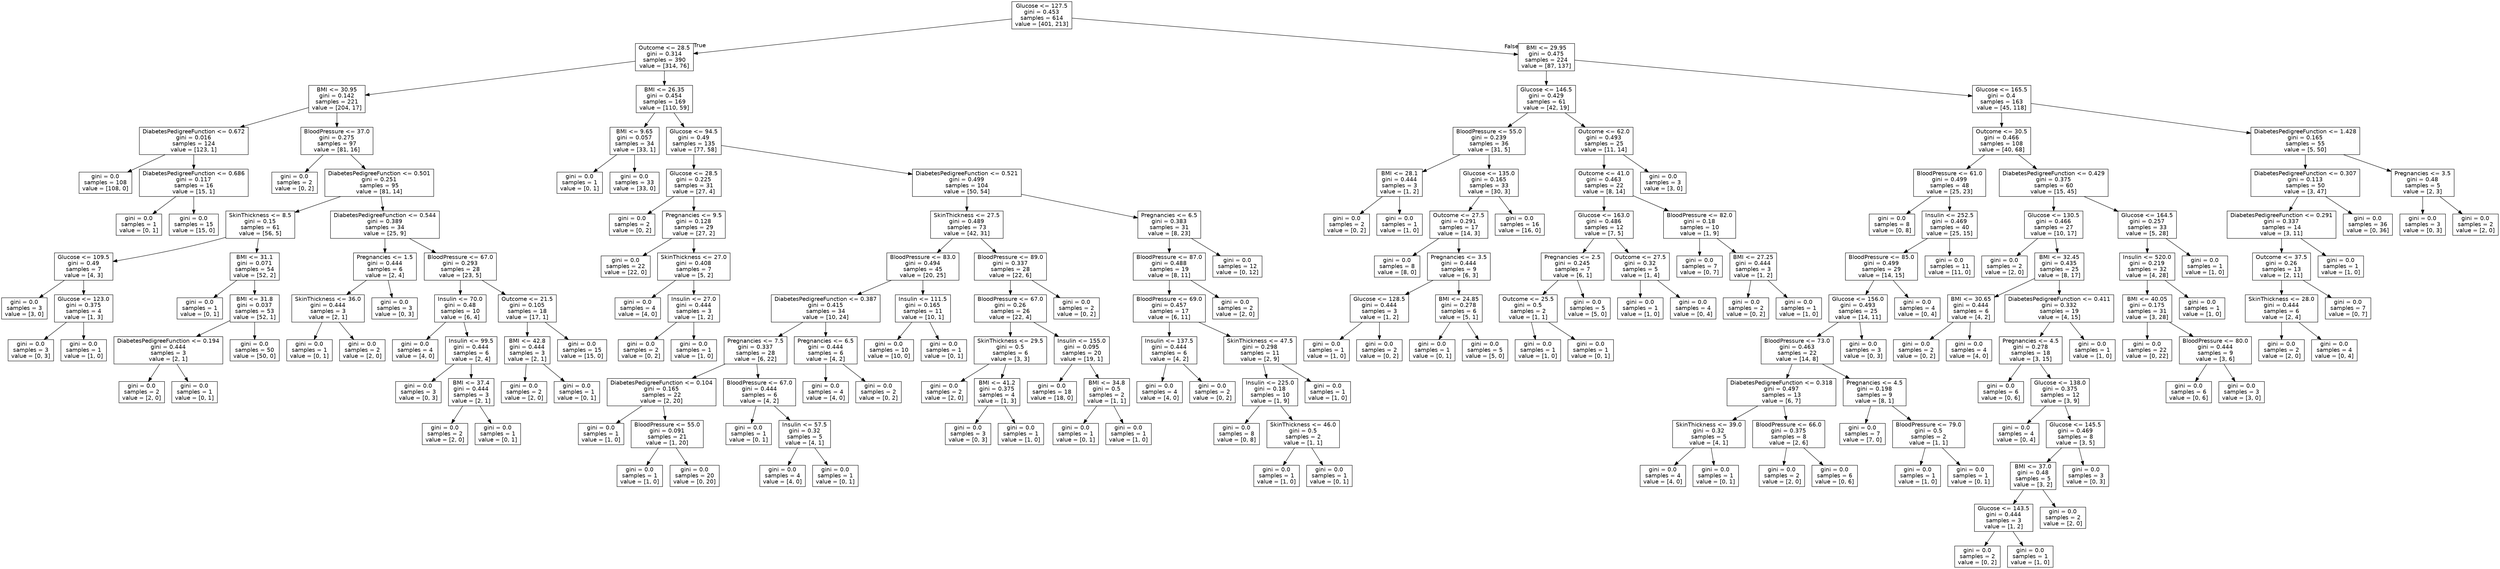 digraph Tree {
node [shape=box, fontname="helvetica"] ;
edge [fontname="helvetica"] ;
0 [label="Glucose <= 127.5\ngini = 0.453\nsamples = 614\nvalue = [401, 213]"] ;
1 [label="Outcome <= 28.5\ngini = 0.314\nsamples = 390\nvalue = [314, 76]"] ;
0 -> 1 [labeldistance=2.5, labelangle=45, headlabel="True"] ;
2 [label="BMI <= 30.95\ngini = 0.142\nsamples = 221\nvalue = [204, 17]"] ;
1 -> 2 ;
3 [label="DiabetesPedigreeFunction <= 0.672\ngini = 0.016\nsamples = 124\nvalue = [123, 1]"] ;
2 -> 3 ;
4 [label="gini = 0.0\nsamples = 108\nvalue = [108, 0]"] ;
3 -> 4 ;
5 [label="DiabetesPedigreeFunction <= 0.686\ngini = 0.117\nsamples = 16\nvalue = [15, 1]"] ;
3 -> 5 ;
6 [label="gini = 0.0\nsamples = 1\nvalue = [0, 1]"] ;
5 -> 6 ;
7 [label="gini = 0.0\nsamples = 15\nvalue = [15, 0]"] ;
5 -> 7 ;
8 [label="BloodPressure <= 37.0\ngini = 0.275\nsamples = 97\nvalue = [81, 16]"] ;
2 -> 8 ;
9 [label="gini = 0.0\nsamples = 2\nvalue = [0, 2]"] ;
8 -> 9 ;
10 [label="DiabetesPedigreeFunction <= 0.501\ngini = 0.251\nsamples = 95\nvalue = [81, 14]"] ;
8 -> 10 ;
11 [label="SkinThickness <= 8.5\ngini = 0.15\nsamples = 61\nvalue = [56, 5]"] ;
10 -> 11 ;
12 [label="Glucose <= 109.5\ngini = 0.49\nsamples = 7\nvalue = [4, 3]"] ;
11 -> 12 ;
13 [label="gini = 0.0\nsamples = 3\nvalue = [3, 0]"] ;
12 -> 13 ;
14 [label="Glucose <= 123.0\ngini = 0.375\nsamples = 4\nvalue = [1, 3]"] ;
12 -> 14 ;
15 [label="gini = 0.0\nsamples = 3\nvalue = [0, 3]"] ;
14 -> 15 ;
16 [label="gini = 0.0\nsamples = 1\nvalue = [1, 0]"] ;
14 -> 16 ;
17 [label="BMI <= 31.1\ngini = 0.071\nsamples = 54\nvalue = [52, 2]"] ;
11 -> 17 ;
18 [label="gini = 0.0\nsamples = 1\nvalue = [0, 1]"] ;
17 -> 18 ;
19 [label="BMI <= 31.8\ngini = 0.037\nsamples = 53\nvalue = [52, 1]"] ;
17 -> 19 ;
20 [label="DiabetesPedigreeFunction <= 0.194\ngini = 0.444\nsamples = 3\nvalue = [2, 1]"] ;
19 -> 20 ;
21 [label="gini = 0.0\nsamples = 2\nvalue = [2, 0]"] ;
20 -> 21 ;
22 [label="gini = 0.0\nsamples = 1\nvalue = [0, 1]"] ;
20 -> 22 ;
23 [label="gini = 0.0\nsamples = 50\nvalue = [50, 0]"] ;
19 -> 23 ;
24 [label="DiabetesPedigreeFunction <= 0.544\ngini = 0.389\nsamples = 34\nvalue = [25, 9]"] ;
10 -> 24 ;
25 [label="Pregnancies <= 1.5\ngini = 0.444\nsamples = 6\nvalue = [2, 4]"] ;
24 -> 25 ;
26 [label="SkinThickness <= 36.0\ngini = 0.444\nsamples = 3\nvalue = [2, 1]"] ;
25 -> 26 ;
27 [label="gini = 0.0\nsamples = 1\nvalue = [0, 1]"] ;
26 -> 27 ;
28 [label="gini = 0.0\nsamples = 2\nvalue = [2, 0]"] ;
26 -> 28 ;
29 [label="gini = 0.0\nsamples = 3\nvalue = [0, 3]"] ;
25 -> 29 ;
30 [label="BloodPressure <= 67.0\ngini = 0.293\nsamples = 28\nvalue = [23, 5]"] ;
24 -> 30 ;
31 [label="Insulin <= 70.0\ngini = 0.48\nsamples = 10\nvalue = [6, 4]"] ;
30 -> 31 ;
32 [label="gini = 0.0\nsamples = 4\nvalue = [4, 0]"] ;
31 -> 32 ;
33 [label="Insulin <= 99.5\ngini = 0.444\nsamples = 6\nvalue = [2, 4]"] ;
31 -> 33 ;
34 [label="gini = 0.0\nsamples = 3\nvalue = [0, 3]"] ;
33 -> 34 ;
35 [label="BMI <= 37.4\ngini = 0.444\nsamples = 3\nvalue = [2, 1]"] ;
33 -> 35 ;
36 [label="gini = 0.0\nsamples = 2\nvalue = [2, 0]"] ;
35 -> 36 ;
37 [label="gini = 0.0\nsamples = 1\nvalue = [0, 1]"] ;
35 -> 37 ;
38 [label="Outcome <= 21.5\ngini = 0.105\nsamples = 18\nvalue = [17, 1]"] ;
30 -> 38 ;
39 [label="BMI <= 42.8\ngini = 0.444\nsamples = 3\nvalue = [2, 1]"] ;
38 -> 39 ;
40 [label="gini = 0.0\nsamples = 2\nvalue = [2, 0]"] ;
39 -> 40 ;
41 [label="gini = 0.0\nsamples = 1\nvalue = [0, 1]"] ;
39 -> 41 ;
42 [label="gini = 0.0\nsamples = 15\nvalue = [15, 0]"] ;
38 -> 42 ;
43 [label="BMI <= 26.35\ngini = 0.454\nsamples = 169\nvalue = [110, 59]"] ;
1 -> 43 ;
44 [label="BMI <= 9.65\ngini = 0.057\nsamples = 34\nvalue = [33, 1]"] ;
43 -> 44 ;
45 [label="gini = 0.0\nsamples = 1\nvalue = [0, 1]"] ;
44 -> 45 ;
46 [label="gini = 0.0\nsamples = 33\nvalue = [33, 0]"] ;
44 -> 46 ;
47 [label="Glucose <= 94.5\ngini = 0.49\nsamples = 135\nvalue = [77, 58]"] ;
43 -> 47 ;
48 [label="Glucose <= 28.5\ngini = 0.225\nsamples = 31\nvalue = [27, 4]"] ;
47 -> 48 ;
49 [label="gini = 0.0\nsamples = 2\nvalue = [0, 2]"] ;
48 -> 49 ;
50 [label="Pregnancies <= 9.5\ngini = 0.128\nsamples = 29\nvalue = [27, 2]"] ;
48 -> 50 ;
51 [label="gini = 0.0\nsamples = 22\nvalue = [22, 0]"] ;
50 -> 51 ;
52 [label="SkinThickness <= 27.0\ngini = 0.408\nsamples = 7\nvalue = [5, 2]"] ;
50 -> 52 ;
53 [label="gini = 0.0\nsamples = 4\nvalue = [4, 0]"] ;
52 -> 53 ;
54 [label="Insulin <= 27.0\ngini = 0.444\nsamples = 3\nvalue = [1, 2]"] ;
52 -> 54 ;
55 [label="gini = 0.0\nsamples = 2\nvalue = [0, 2]"] ;
54 -> 55 ;
56 [label="gini = 0.0\nsamples = 1\nvalue = [1, 0]"] ;
54 -> 56 ;
57 [label="DiabetesPedigreeFunction <= 0.521\ngini = 0.499\nsamples = 104\nvalue = [50, 54]"] ;
47 -> 57 ;
58 [label="SkinThickness <= 27.5\ngini = 0.489\nsamples = 73\nvalue = [42, 31]"] ;
57 -> 58 ;
59 [label="BloodPressure <= 83.0\ngini = 0.494\nsamples = 45\nvalue = [20, 25]"] ;
58 -> 59 ;
60 [label="DiabetesPedigreeFunction <= 0.387\ngini = 0.415\nsamples = 34\nvalue = [10, 24]"] ;
59 -> 60 ;
61 [label="Pregnancies <= 7.5\ngini = 0.337\nsamples = 28\nvalue = [6, 22]"] ;
60 -> 61 ;
62 [label="DiabetesPedigreeFunction <= 0.104\ngini = 0.165\nsamples = 22\nvalue = [2, 20]"] ;
61 -> 62 ;
63 [label="gini = 0.0\nsamples = 1\nvalue = [1, 0]"] ;
62 -> 63 ;
64 [label="BloodPressure <= 55.0\ngini = 0.091\nsamples = 21\nvalue = [1, 20]"] ;
62 -> 64 ;
65 [label="gini = 0.0\nsamples = 1\nvalue = [1, 0]"] ;
64 -> 65 ;
66 [label="gini = 0.0\nsamples = 20\nvalue = [0, 20]"] ;
64 -> 66 ;
67 [label="BloodPressure <= 67.0\ngini = 0.444\nsamples = 6\nvalue = [4, 2]"] ;
61 -> 67 ;
68 [label="gini = 0.0\nsamples = 1\nvalue = [0, 1]"] ;
67 -> 68 ;
69 [label="Insulin <= 57.5\ngini = 0.32\nsamples = 5\nvalue = [4, 1]"] ;
67 -> 69 ;
70 [label="gini = 0.0\nsamples = 4\nvalue = [4, 0]"] ;
69 -> 70 ;
71 [label="gini = 0.0\nsamples = 1\nvalue = [0, 1]"] ;
69 -> 71 ;
72 [label="Pregnancies <= 6.5\ngini = 0.444\nsamples = 6\nvalue = [4, 2]"] ;
60 -> 72 ;
73 [label="gini = 0.0\nsamples = 4\nvalue = [4, 0]"] ;
72 -> 73 ;
74 [label="gini = 0.0\nsamples = 2\nvalue = [0, 2]"] ;
72 -> 74 ;
75 [label="Insulin <= 111.5\ngini = 0.165\nsamples = 11\nvalue = [10, 1]"] ;
59 -> 75 ;
76 [label="gini = 0.0\nsamples = 10\nvalue = [10, 0]"] ;
75 -> 76 ;
77 [label="gini = 0.0\nsamples = 1\nvalue = [0, 1]"] ;
75 -> 77 ;
78 [label="BloodPressure <= 89.0\ngini = 0.337\nsamples = 28\nvalue = [22, 6]"] ;
58 -> 78 ;
79 [label="BloodPressure <= 67.0\ngini = 0.26\nsamples = 26\nvalue = [22, 4]"] ;
78 -> 79 ;
80 [label="SkinThickness <= 29.5\ngini = 0.5\nsamples = 6\nvalue = [3, 3]"] ;
79 -> 80 ;
81 [label="gini = 0.0\nsamples = 2\nvalue = [2, 0]"] ;
80 -> 81 ;
82 [label="BMI <= 41.2\ngini = 0.375\nsamples = 4\nvalue = [1, 3]"] ;
80 -> 82 ;
83 [label="gini = 0.0\nsamples = 3\nvalue = [0, 3]"] ;
82 -> 83 ;
84 [label="gini = 0.0\nsamples = 1\nvalue = [1, 0]"] ;
82 -> 84 ;
85 [label="Insulin <= 155.0\ngini = 0.095\nsamples = 20\nvalue = [19, 1]"] ;
79 -> 85 ;
86 [label="gini = 0.0\nsamples = 18\nvalue = [18, 0]"] ;
85 -> 86 ;
87 [label="BMI <= 34.8\ngini = 0.5\nsamples = 2\nvalue = [1, 1]"] ;
85 -> 87 ;
88 [label="gini = 0.0\nsamples = 1\nvalue = [0, 1]"] ;
87 -> 88 ;
89 [label="gini = 0.0\nsamples = 1\nvalue = [1, 0]"] ;
87 -> 89 ;
90 [label="gini = 0.0\nsamples = 2\nvalue = [0, 2]"] ;
78 -> 90 ;
91 [label="Pregnancies <= 6.5\ngini = 0.383\nsamples = 31\nvalue = [8, 23]"] ;
57 -> 91 ;
92 [label="BloodPressure <= 87.0\ngini = 0.488\nsamples = 19\nvalue = [8, 11]"] ;
91 -> 92 ;
93 [label="BloodPressure <= 69.0\ngini = 0.457\nsamples = 17\nvalue = [6, 11]"] ;
92 -> 93 ;
94 [label="Insulin <= 137.5\ngini = 0.444\nsamples = 6\nvalue = [4, 2]"] ;
93 -> 94 ;
95 [label="gini = 0.0\nsamples = 4\nvalue = [4, 0]"] ;
94 -> 95 ;
96 [label="gini = 0.0\nsamples = 2\nvalue = [0, 2]"] ;
94 -> 96 ;
97 [label="SkinThickness <= 47.5\ngini = 0.298\nsamples = 11\nvalue = [2, 9]"] ;
93 -> 97 ;
98 [label="Insulin <= 225.0\ngini = 0.18\nsamples = 10\nvalue = [1, 9]"] ;
97 -> 98 ;
99 [label="gini = 0.0\nsamples = 8\nvalue = [0, 8]"] ;
98 -> 99 ;
100 [label="SkinThickness <= 46.0\ngini = 0.5\nsamples = 2\nvalue = [1, 1]"] ;
98 -> 100 ;
101 [label="gini = 0.0\nsamples = 1\nvalue = [1, 0]"] ;
100 -> 101 ;
102 [label="gini = 0.0\nsamples = 1\nvalue = [0, 1]"] ;
100 -> 102 ;
103 [label="gini = 0.0\nsamples = 1\nvalue = [1, 0]"] ;
97 -> 103 ;
104 [label="gini = 0.0\nsamples = 2\nvalue = [2, 0]"] ;
92 -> 104 ;
105 [label="gini = 0.0\nsamples = 12\nvalue = [0, 12]"] ;
91 -> 105 ;
106 [label="BMI <= 29.95\ngini = 0.475\nsamples = 224\nvalue = [87, 137]"] ;
0 -> 106 [labeldistance=2.5, labelangle=-45, headlabel="False"] ;
107 [label="Glucose <= 146.5\ngini = 0.429\nsamples = 61\nvalue = [42, 19]"] ;
106 -> 107 ;
108 [label="BloodPressure <= 55.0\ngini = 0.239\nsamples = 36\nvalue = [31, 5]"] ;
107 -> 108 ;
109 [label="BMI <= 28.1\ngini = 0.444\nsamples = 3\nvalue = [1, 2]"] ;
108 -> 109 ;
110 [label="gini = 0.0\nsamples = 2\nvalue = [0, 2]"] ;
109 -> 110 ;
111 [label="gini = 0.0\nsamples = 1\nvalue = [1, 0]"] ;
109 -> 111 ;
112 [label="Glucose <= 135.0\ngini = 0.165\nsamples = 33\nvalue = [30, 3]"] ;
108 -> 112 ;
113 [label="Outcome <= 27.5\ngini = 0.291\nsamples = 17\nvalue = [14, 3]"] ;
112 -> 113 ;
114 [label="gini = 0.0\nsamples = 8\nvalue = [8, 0]"] ;
113 -> 114 ;
115 [label="Pregnancies <= 3.5\ngini = 0.444\nsamples = 9\nvalue = [6, 3]"] ;
113 -> 115 ;
116 [label="Glucose <= 128.5\ngini = 0.444\nsamples = 3\nvalue = [1, 2]"] ;
115 -> 116 ;
117 [label="gini = 0.0\nsamples = 1\nvalue = [1, 0]"] ;
116 -> 117 ;
118 [label="gini = 0.0\nsamples = 2\nvalue = [0, 2]"] ;
116 -> 118 ;
119 [label="BMI <= 24.85\ngini = 0.278\nsamples = 6\nvalue = [5, 1]"] ;
115 -> 119 ;
120 [label="gini = 0.0\nsamples = 1\nvalue = [0, 1]"] ;
119 -> 120 ;
121 [label="gini = 0.0\nsamples = 5\nvalue = [5, 0]"] ;
119 -> 121 ;
122 [label="gini = 0.0\nsamples = 16\nvalue = [16, 0]"] ;
112 -> 122 ;
123 [label="Outcome <= 62.0\ngini = 0.493\nsamples = 25\nvalue = [11, 14]"] ;
107 -> 123 ;
124 [label="Outcome <= 41.0\ngini = 0.463\nsamples = 22\nvalue = [8, 14]"] ;
123 -> 124 ;
125 [label="Glucose <= 163.0\ngini = 0.486\nsamples = 12\nvalue = [7, 5]"] ;
124 -> 125 ;
126 [label="Pregnancies <= 2.5\ngini = 0.245\nsamples = 7\nvalue = [6, 1]"] ;
125 -> 126 ;
127 [label="Outcome <= 25.5\ngini = 0.5\nsamples = 2\nvalue = [1, 1]"] ;
126 -> 127 ;
128 [label="gini = 0.0\nsamples = 1\nvalue = [1, 0]"] ;
127 -> 128 ;
129 [label="gini = 0.0\nsamples = 1\nvalue = [0, 1]"] ;
127 -> 129 ;
130 [label="gini = 0.0\nsamples = 5\nvalue = [5, 0]"] ;
126 -> 130 ;
131 [label="Outcome <= 27.5\ngini = 0.32\nsamples = 5\nvalue = [1, 4]"] ;
125 -> 131 ;
132 [label="gini = 0.0\nsamples = 1\nvalue = [1, 0]"] ;
131 -> 132 ;
133 [label="gini = 0.0\nsamples = 4\nvalue = [0, 4]"] ;
131 -> 133 ;
134 [label="BloodPressure <= 82.0\ngini = 0.18\nsamples = 10\nvalue = [1, 9]"] ;
124 -> 134 ;
135 [label="gini = 0.0\nsamples = 7\nvalue = [0, 7]"] ;
134 -> 135 ;
136 [label="BMI <= 27.25\ngini = 0.444\nsamples = 3\nvalue = [1, 2]"] ;
134 -> 136 ;
137 [label="gini = 0.0\nsamples = 2\nvalue = [0, 2]"] ;
136 -> 137 ;
138 [label="gini = 0.0\nsamples = 1\nvalue = [1, 0]"] ;
136 -> 138 ;
139 [label="gini = 0.0\nsamples = 3\nvalue = [3, 0]"] ;
123 -> 139 ;
140 [label="Glucose <= 165.5\ngini = 0.4\nsamples = 163\nvalue = [45, 118]"] ;
106 -> 140 ;
141 [label="Outcome <= 30.5\ngini = 0.466\nsamples = 108\nvalue = [40, 68]"] ;
140 -> 141 ;
142 [label="BloodPressure <= 61.0\ngini = 0.499\nsamples = 48\nvalue = [25, 23]"] ;
141 -> 142 ;
143 [label="gini = 0.0\nsamples = 8\nvalue = [0, 8]"] ;
142 -> 143 ;
144 [label="Insulin <= 252.5\ngini = 0.469\nsamples = 40\nvalue = [25, 15]"] ;
142 -> 144 ;
145 [label="BloodPressure <= 85.0\ngini = 0.499\nsamples = 29\nvalue = [14, 15]"] ;
144 -> 145 ;
146 [label="Glucose <= 156.0\ngini = 0.493\nsamples = 25\nvalue = [14, 11]"] ;
145 -> 146 ;
147 [label="BloodPressure <= 73.0\ngini = 0.463\nsamples = 22\nvalue = [14, 8]"] ;
146 -> 147 ;
148 [label="DiabetesPedigreeFunction <= 0.318\ngini = 0.497\nsamples = 13\nvalue = [6, 7]"] ;
147 -> 148 ;
149 [label="SkinThickness <= 39.0\ngini = 0.32\nsamples = 5\nvalue = [4, 1]"] ;
148 -> 149 ;
150 [label="gini = 0.0\nsamples = 4\nvalue = [4, 0]"] ;
149 -> 150 ;
151 [label="gini = 0.0\nsamples = 1\nvalue = [0, 1]"] ;
149 -> 151 ;
152 [label="BloodPressure <= 66.0\ngini = 0.375\nsamples = 8\nvalue = [2, 6]"] ;
148 -> 152 ;
153 [label="gini = 0.0\nsamples = 2\nvalue = [2, 0]"] ;
152 -> 153 ;
154 [label="gini = 0.0\nsamples = 6\nvalue = [0, 6]"] ;
152 -> 154 ;
155 [label="Pregnancies <= 4.5\ngini = 0.198\nsamples = 9\nvalue = [8, 1]"] ;
147 -> 155 ;
156 [label="gini = 0.0\nsamples = 7\nvalue = [7, 0]"] ;
155 -> 156 ;
157 [label="BloodPressure <= 79.0\ngini = 0.5\nsamples = 2\nvalue = [1, 1]"] ;
155 -> 157 ;
158 [label="gini = 0.0\nsamples = 1\nvalue = [1, 0]"] ;
157 -> 158 ;
159 [label="gini = 0.0\nsamples = 1\nvalue = [0, 1]"] ;
157 -> 159 ;
160 [label="gini = 0.0\nsamples = 3\nvalue = [0, 3]"] ;
146 -> 160 ;
161 [label="gini = 0.0\nsamples = 4\nvalue = [0, 4]"] ;
145 -> 161 ;
162 [label="gini = 0.0\nsamples = 11\nvalue = [11, 0]"] ;
144 -> 162 ;
163 [label="DiabetesPedigreeFunction <= 0.429\ngini = 0.375\nsamples = 60\nvalue = [15, 45]"] ;
141 -> 163 ;
164 [label="Glucose <= 130.5\ngini = 0.466\nsamples = 27\nvalue = [10, 17]"] ;
163 -> 164 ;
165 [label="gini = 0.0\nsamples = 2\nvalue = [2, 0]"] ;
164 -> 165 ;
166 [label="BMI <= 32.45\ngini = 0.435\nsamples = 25\nvalue = [8, 17]"] ;
164 -> 166 ;
167 [label="BMI <= 30.65\ngini = 0.444\nsamples = 6\nvalue = [4, 2]"] ;
166 -> 167 ;
168 [label="gini = 0.0\nsamples = 2\nvalue = [0, 2]"] ;
167 -> 168 ;
169 [label="gini = 0.0\nsamples = 4\nvalue = [4, 0]"] ;
167 -> 169 ;
170 [label="DiabetesPedigreeFunction <= 0.411\ngini = 0.332\nsamples = 19\nvalue = [4, 15]"] ;
166 -> 170 ;
171 [label="Pregnancies <= 4.5\ngini = 0.278\nsamples = 18\nvalue = [3, 15]"] ;
170 -> 171 ;
172 [label="gini = 0.0\nsamples = 6\nvalue = [0, 6]"] ;
171 -> 172 ;
173 [label="Glucose <= 138.0\ngini = 0.375\nsamples = 12\nvalue = [3, 9]"] ;
171 -> 173 ;
174 [label="gini = 0.0\nsamples = 4\nvalue = [0, 4]"] ;
173 -> 174 ;
175 [label="Glucose <= 145.5\ngini = 0.469\nsamples = 8\nvalue = [3, 5]"] ;
173 -> 175 ;
176 [label="BMI <= 37.0\ngini = 0.48\nsamples = 5\nvalue = [3, 2]"] ;
175 -> 176 ;
177 [label="Glucose <= 143.5\ngini = 0.444\nsamples = 3\nvalue = [1, 2]"] ;
176 -> 177 ;
178 [label="gini = 0.0\nsamples = 2\nvalue = [0, 2]"] ;
177 -> 178 ;
179 [label="gini = 0.0\nsamples = 1\nvalue = [1, 0]"] ;
177 -> 179 ;
180 [label="gini = 0.0\nsamples = 2\nvalue = [2, 0]"] ;
176 -> 180 ;
181 [label="gini = 0.0\nsamples = 3\nvalue = [0, 3]"] ;
175 -> 181 ;
182 [label="gini = 0.0\nsamples = 1\nvalue = [1, 0]"] ;
170 -> 182 ;
183 [label="Glucose <= 164.5\ngini = 0.257\nsamples = 33\nvalue = [5, 28]"] ;
163 -> 183 ;
184 [label="Insulin <= 520.0\ngini = 0.219\nsamples = 32\nvalue = [4, 28]"] ;
183 -> 184 ;
185 [label="BMI <= 40.05\ngini = 0.175\nsamples = 31\nvalue = [3, 28]"] ;
184 -> 185 ;
186 [label="gini = 0.0\nsamples = 22\nvalue = [0, 22]"] ;
185 -> 186 ;
187 [label="BloodPressure <= 80.0\ngini = 0.444\nsamples = 9\nvalue = [3, 6]"] ;
185 -> 187 ;
188 [label="gini = 0.0\nsamples = 6\nvalue = [0, 6]"] ;
187 -> 188 ;
189 [label="gini = 0.0\nsamples = 3\nvalue = [3, 0]"] ;
187 -> 189 ;
190 [label="gini = 0.0\nsamples = 1\nvalue = [1, 0]"] ;
184 -> 190 ;
191 [label="gini = 0.0\nsamples = 1\nvalue = [1, 0]"] ;
183 -> 191 ;
192 [label="DiabetesPedigreeFunction <= 1.428\ngini = 0.165\nsamples = 55\nvalue = [5, 50]"] ;
140 -> 192 ;
193 [label="DiabetesPedigreeFunction <= 0.307\ngini = 0.113\nsamples = 50\nvalue = [3, 47]"] ;
192 -> 193 ;
194 [label="DiabetesPedigreeFunction <= 0.291\ngini = 0.337\nsamples = 14\nvalue = [3, 11]"] ;
193 -> 194 ;
195 [label="Outcome <= 37.5\ngini = 0.26\nsamples = 13\nvalue = [2, 11]"] ;
194 -> 195 ;
196 [label="SkinThickness <= 28.0\ngini = 0.444\nsamples = 6\nvalue = [2, 4]"] ;
195 -> 196 ;
197 [label="gini = 0.0\nsamples = 2\nvalue = [2, 0]"] ;
196 -> 197 ;
198 [label="gini = 0.0\nsamples = 4\nvalue = [0, 4]"] ;
196 -> 198 ;
199 [label="gini = 0.0\nsamples = 7\nvalue = [0, 7]"] ;
195 -> 199 ;
200 [label="gini = 0.0\nsamples = 1\nvalue = [1, 0]"] ;
194 -> 200 ;
201 [label="gini = 0.0\nsamples = 36\nvalue = [0, 36]"] ;
193 -> 201 ;
202 [label="Pregnancies <= 3.5\ngini = 0.48\nsamples = 5\nvalue = [2, 3]"] ;
192 -> 202 ;
203 [label="gini = 0.0\nsamples = 3\nvalue = [0, 3]"] ;
202 -> 203 ;
204 [label="gini = 0.0\nsamples = 2\nvalue = [2, 0]"] ;
202 -> 204 ;
}